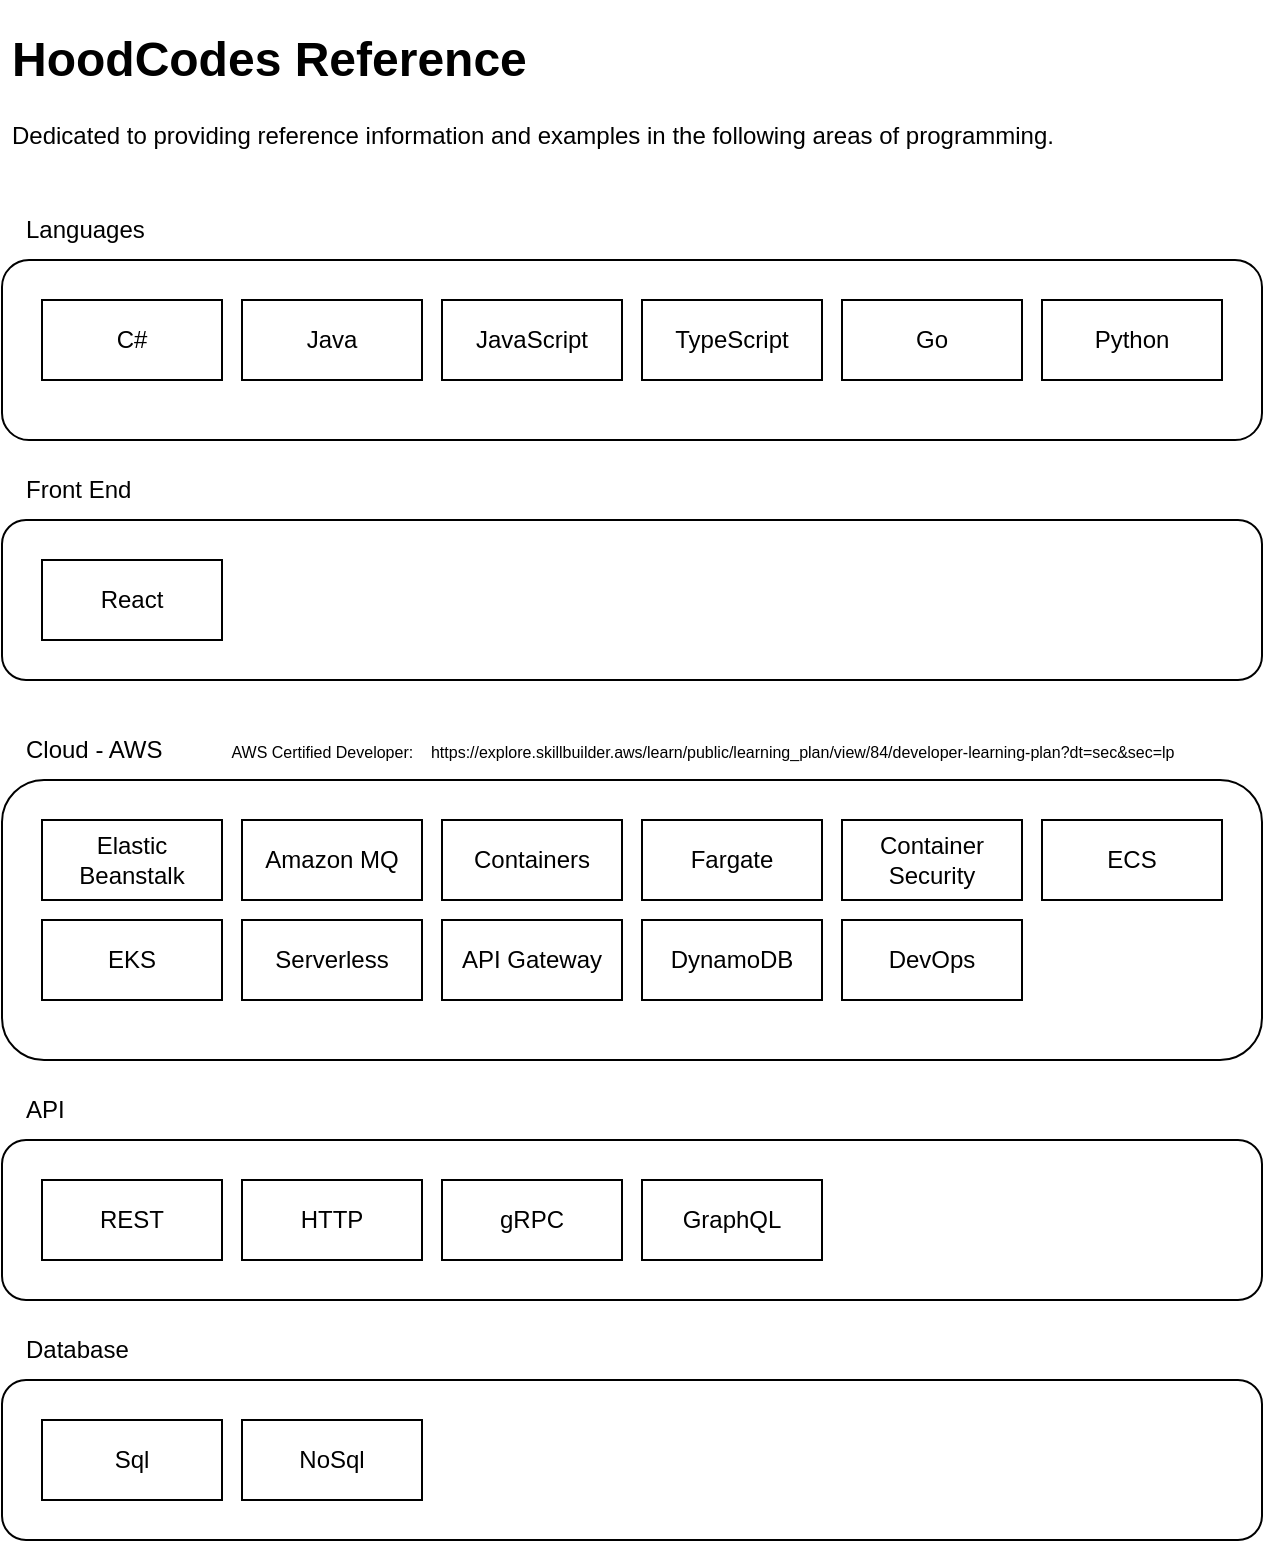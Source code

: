 <mxfile>
    <diagram id="IzUY5x7Kxzt9NPzNfkvM" name="Page-1">
        <mxGraphModel dx="738" dy="569" grid="1" gridSize="10" guides="1" tooltips="1" connect="1" arrows="1" fold="1" page="1" pageScale="1" pageWidth="850" pageHeight="1100" math="0" shadow="0">
            <root>
                <mxCell id="0"/>
                <mxCell id="1" parent="0"/>
                <mxCell id="12" value="" style="rounded=1;whiteSpace=wrap;html=1;" parent="1" vertex="1">
                    <mxGeometry x="40" y="130" width="630" height="90" as="geometry"/>
                </mxCell>
                <mxCell id="8" value="&lt;h1&gt;HoodCodes Reference&lt;/h1&gt;&lt;p&gt;Dedicated to providing reference information and examples in the following areas of programming.&amp;nbsp;&lt;/p&gt;" style="text;html=1;spacing=5;spacingTop=-20;whiteSpace=wrap;overflow=hidden;rounded=0;" parent="1" vertex="1">
                    <mxGeometry x="40" y="10" width="640" height="80" as="geometry"/>
                </mxCell>
                <mxCell id="11" value="Languages" style="text;html=1;strokeColor=none;fillColor=none;align=left;verticalAlign=middle;whiteSpace=wrap;rounded=0;" parent="1" vertex="1">
                    <mxGeometry x="50" y="100" width="60" height="30" as="geometry"/>
                </mxCell>
                <mxCell id="14" value="" style="rounded=1;whiteSpace=wrap;html=1;" parent="1" vertex="1">
                    <mxGeometry x="40" y="570" width="630" height="80" as="geometry"/>
                </mxCell>
                <mxCell id="16" value="REST" style="rounded=0;whiteSpace=wrap;html=1;" parent="1" vertex="1">
                    <mxGeometry x="60" y="590" width="90" height="40" as="geometry"/>
                </mxCell>
                <mxCell id="17" value="HTTP" style="rounded=0;whiteSpace=wrap;html=1;" parent="1" vertex="1">
                    <mxGeometry x="160" y="590" width="90" height="40" as="geometry"/>
                </mxCell>
                <mxCell id="18" value="gRPC" style="rounded=0;whiteSpace=wrap;html=1;" parent="1" vertex="1">
                    <mxGeometry x="260" y="590" width="90" height="40" as="geometry"/>
                </mxCell>
                <mxCell id="20" value="GraphQL" style="rounded=0;whiteSpace=wrap;html=1;" parent="1" vertex="1">
                    <mxGeometry x="360" y="590" width="90" height="40" as="geometry"/>
                </mxCell>
                <mxCell id="22" value="C#" style="rounded=0;whiteSpace=wrap;html=1;" parent="1" vertex="1">
                    <mxGeometry x="60" y="150" width="90" height="40" as="geometry"/>
                </mxCell>
                <mxCell id="23" value="Java" style="rounded=0;whiteSpace=wrap;html=1;" parent="1" vertex="1">
                    <mxGeometry x="160" y="150" width="90" height="40" as="geometry"/>
                </mxCell>
                <mxCell id="24" value="JavaScript" style="rounded=0;whiteSpace=wrap;html=1;" parent="1" vertex="1">
                    <mxGeometry x="260" y="150" width="90" height="40" as="geometry"/>
                </mxCell>
                <mxCell id="25" value="Go" style="rounded=0;whiteSpace=wrap;html=1;" parent="1" vertex="1">
                    <mxGeometry x="460" y="150" width="90" height="40" as="geometry"/>
                </mxCell>
                <mxCell id="26" value="TypeScript" style="rounded=0;whiteSpace=wrap;html=1;" parent="1" vertex="1">
                    <mxGeometry x="360" y="150" width="90" height="40" as="geometry"/>
                </mxCell>
                <mxCell id="27" value="Python" style="rounded=0;whiteSpace=wrap;html=1;" parent="1" vertex="1">
                    <mxGeometry x="560" y="150" width="90" height="40" as="geometry"/>
                </mxCell>
                <mxCell id="28" value="API" style="text;html=1;strokeColor=none;fillColor=none;align=left;verticalAlign=middle;whiteSpace=wrap;rounded=0;" parent="1" vertex="1">
                    <mxGeometry x="50" y="540" width="60" height="30" as="geometry"/>
                </mxCell>
                <mxCell id="29" value="" style="rounded=1;whiteSpace=wrap;html=1;" parent="1" vertex="1">
                    <mxGeometry x="40" y="390" width="630" height="140" as="geometry"/>
                </mxCell>
                <mxCell id="36" value="Cloud - AWS" style="text;html=1;strokeColor=none;fillColor=none;align=left;verticalAlign=middle;whiteSpace=wrap;rounded=0;" parent="1" vertex="1">
                    <mxGeometry x="50" y="360" width="80" height="30" as="geometry"/>
                </mxCell>
                <mxCell id="37" value="" style="rounded=1;whiteSpace=wrap;html=1;" parent="1" vertex="1">
                    <mxGeometry x="40" y="260" width="630" height="80" as="geometry"/>
                </mxCell>
                <mxCell id="39" value="Elastic Beanstalk" style="rounded=0;whiteSpace=wrap;html=1;" parent="1" vertex="1">
                    <mxGeometry x="60" y="410" width="90" height="40" as="geometry"/>
                </mxCell>
                <mxCell id="40" value="Amazon MQ" style="rounded=0;whiteSpace=wrap;html=1;" parent="1" vertex="1">
                    <mxGeometry x="160" y="410" width="90" height="40" as="geometry"/>
                </mxCell>
                <mxCell id="41" value="Fargate" style="rounded=0;whiteSpace=wrap;html=1;" parent="1" vertex="1">
                    <mxGeometry x="360" y="410" width="90" height="40" as="geometry"/>
                </mxCell>
                <mxCell id="42" value="Containers" style="rounded=0;whiteSpace=wrap;html=1;" parent="1" vertex="1">
                    <mxGeometry x="260" y="410" width="90" height="40" as="geometry"/>
                </mxCell>
                <mxCell id="43" value="Container Security" style="rounded=0;whiteSpace=wrap;html=1;" parent="1" vertex="1">
                    <mxGeometry x="460" y="410" width="90" height="40" as="geometry"/>
                </mxCell>
                <mxCell id="44" value="Front End" style="text;html=1;strokeColor=none;fillColor=none;align=left;verticalAlign=middle;whiteSpace=wrap;rounded=0;" parent="1" vertex="1">
                    <mxGeometry x="50" y="230" width="60" height="30" as="geometry"/>
                </mxCell>
                <mxCell id="45" value="" style="rounded=1;whiteSpace=wrap;html=1;" parent="1" vertex="1">
                    <mxGeometry x="40" y="690" width="630" height="80" as="geometry"/>
                </mxCell>
                <mxCell id="46" value="Sql" style="rounded=0;whiteSpace=wrap;html=1;" parent="1" vertex="1">
                    <mxGeometry x="60" y="710" width="90" height="40" as="geometry"/>
                </mxCell>
                <mxCell id="47" value="NoSql" style="rounded=0;whiteSpace=wrap;html=1;" parent="1" vertex="1">
                    <mxGeometry x="160" y="710" width="90" height="40" as="geometry"/>
                </mxCell>
                <mxCell id="52" value="Database" style="text;html=1;strokeColor=none;fillColor=none;align=left;verticalAlign=middle;whiteSpace=wrap;rounded=0;" parent="1" vertex="1">
                    <mxGeometry x="50" y="660" width="60" height="30" as="geometry"/>
                </mxCell>
                <mxCell id="53" value="EKS" style="rounded=0;whiteSpace=wrap;html=1;" parent="1" vertex="1">
                    <mxGeometry x="60" y="460" width="90" height="40" as="geometry"/>
                </mxCell>
                <mxCell id="54" value="Serverless" style="rounded=0;whiteSpace=wrap;html=1;" parent="1" vertex="1">
                    <mxGeometry x="160" y="460" width="90" height="40" as="geometry"/>
                </mxCell>
                <mxCell id="55" value="API Gateway" style="rounded=0;whiteSpace=wrap;html=1;" parent="1" vertex="1">
                    <mxGeometry x="260" y="460" width="90" height="40" as="geometry"/>
                </mxCell>
                <mxCell id="56" value="DevOps" style="rounded=0;whiteSpace=wrap;html=1;" parent="1" vertex="1">
                    <mxGeometry x="460" y="460" width="90" height="40" as="geometry"/>
                </mxCell>
                <mxCell id="57" value="DynamoDB" style="rounded=0;whiteSpace=wrap;html=1;" parent="1" vertex="1">
                    <mxGeometry x="360" y="460" width="90" height="40" as="geometry"/>
                </mxCell>
                <mxCell id="59" value="React" style="rounded=0;whiteSpace=wrap;html=1;" parent="1" vertex="1">
                    <mxGeometry x="60" y="280" width="90" height="40" as="geometry"/>
                </mxCell>
                <mxCell id="65" value="ECS" style="rounded=0;whiteSpace=wrap;html=1;" parent="1" vertex="1">
                    <mxGeometry x="560" y="410" width="90" height="40" as="geometry"/>
                </mxCell>
                <mxCell id="66" value="&lt;font style=&quot;font-size: 8px&quot;&gt;AWS Certified Developer:&amp;nbsp; &amp;nbsp; https://explore.skillbuilder.aws/learn/public/learning_plan/view/84/developer-learning-plan?dt=sec&amp;amp;sec=lp&lt;/font&gt;" style="text;html=1;strokeColor=none;fillColor=none;align=center;verticalAlign=middle;whiteSpace=wrap;rounded=0;" parent="1" vertex="1">
                    <mxGeometry x="141" y="360" width="499" height="30" as="geometry"/>
                </mxCell>
            </root>
        </mxGraphModel>
    </diagram>
</mxfile>